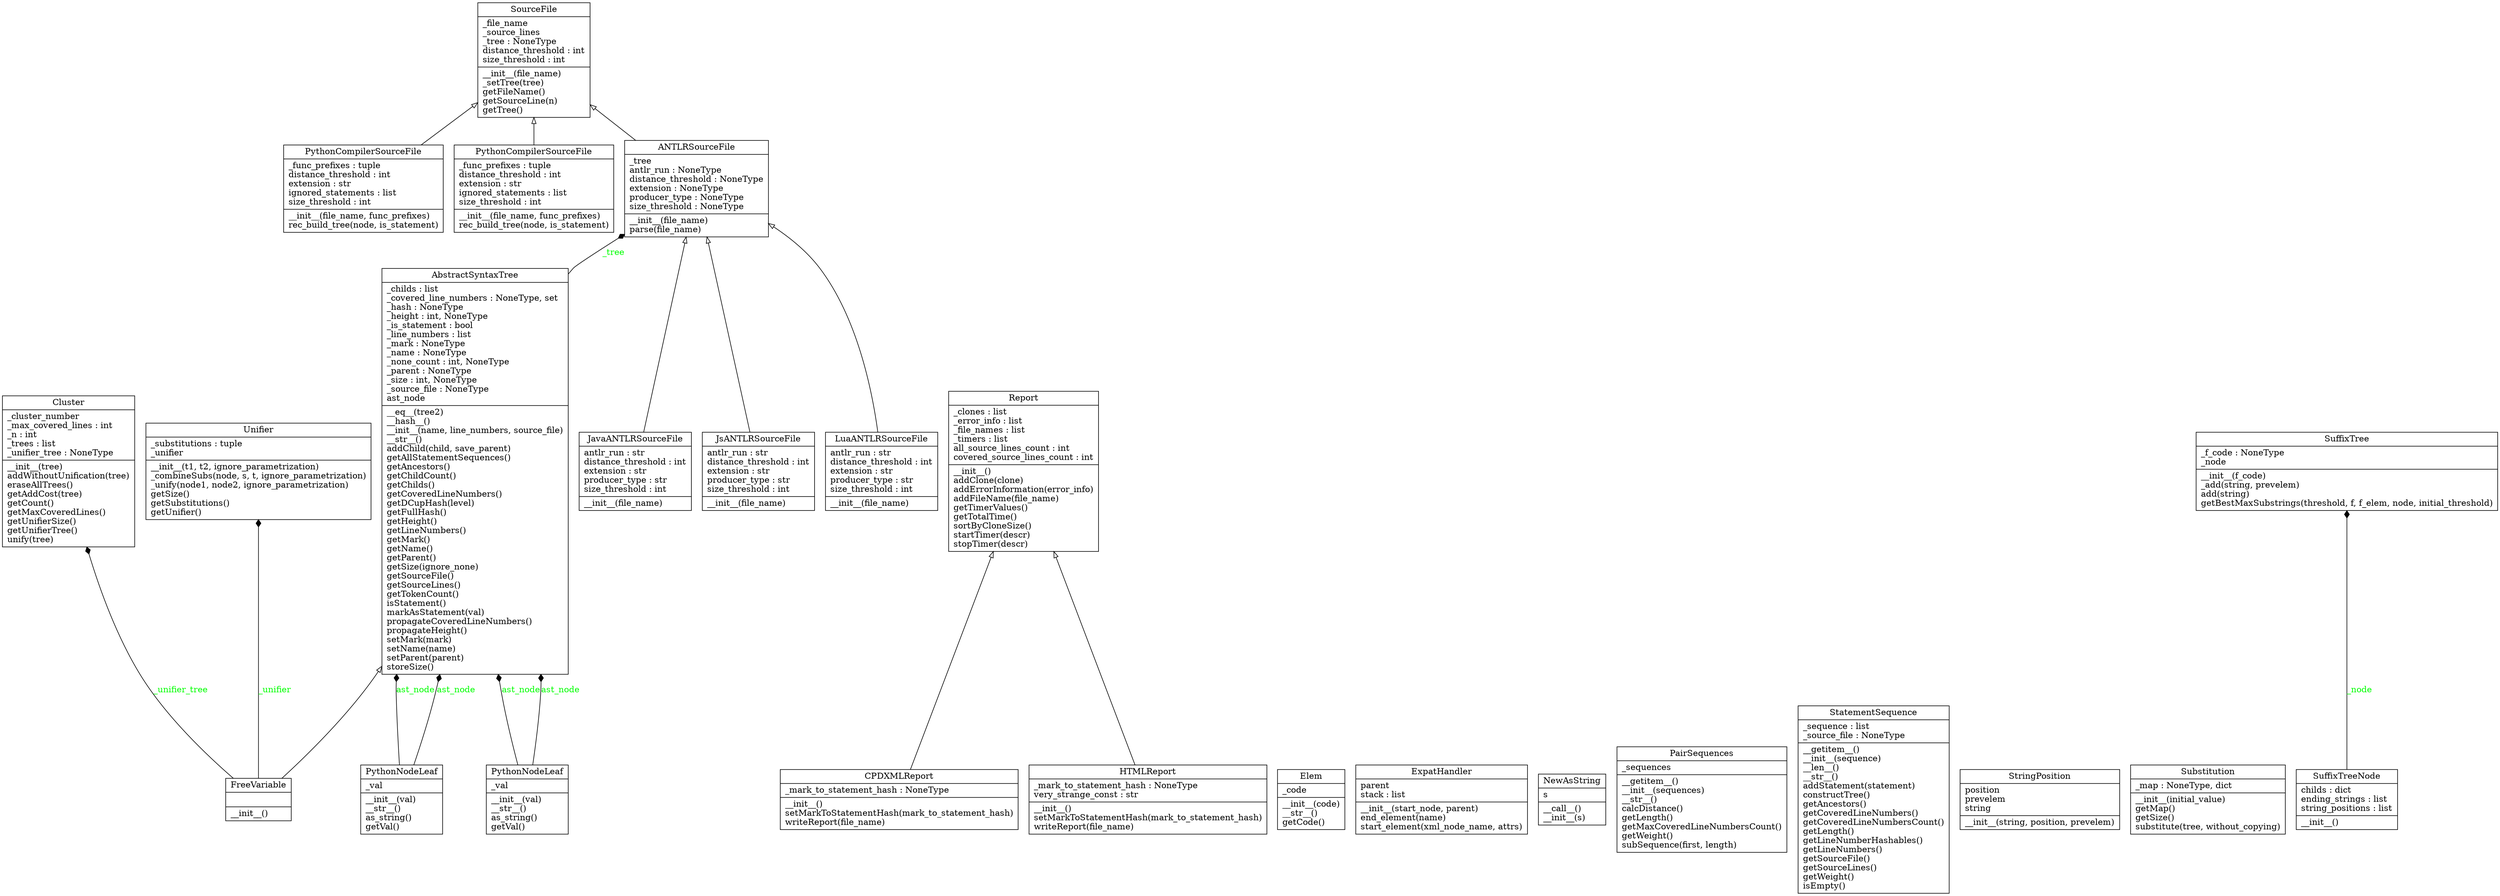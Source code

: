 digraph "classes" {
charset="utf-8"
rankdir=BT
"0" [label="{ANTLRSourceFile|_tree\lantlr_run : NoneType\ldistance_threshold : NoneType\lextension : NoneType\lproducer_type : NoneType\lsize_threshold : NoneType\l|__init__(file_name)\lparse(file_name)\l}", shape="record"];
"1" [label="{AbstractSyntaxTree|_childs : list\l_covered_line_numbers : NoneType, set\l_hash : NoneType\l_height : int, NoneType\l_is_statement : bool\l_line_numbers : list\l_mark : NoneType\l_name : NoneType\l_none_count : int, NoneType\l_parent : NoneType\l_size : int, NoneType\l_source_file : NoneType\last_node\l|__eq__(tree2)\l__hash__()\l__init__(name, line_numbers, source_file)\l__str__()\laddChild(child, save_parent)\lgetAllStatementSequences()\lgetAncestors()\lgetChildCount()\lgetChilds()\lgetCoveredLineNumbers()\lgetDCupHash(level)\lgetFullHash()\lgetHeight()\lgetLineNumbers()\lgetMark()\lgetName()\lgetParent()\lgetSize(ignore_none)\lgetSourceFile()\lgetSourceLines()\lgetTokenCount()\lisStatement()\lmarkAsStatement(val)\lpropagateCoveredLineNumbers()\lpropagateHeight()\lsetMark(mark)\lsetName(name)\lsetParent(parent)\lstoreSize()\l}", shape="record"];
"2" [label="{CPDXMLReport|_mark_to_statement_hash : NoneType\l|__init__()\lsetMarkToStatementHash(mark_to_statement_hash)\lwriteReport(file_name)\l}", shape="record"];
"3" [label="{Cluster|_cluster_number\l_max_covered_lines : int\l_n : int\l_trees : list\l_unifier_tree : NoneType\l|__init__(tree)\laddWithoutUnification(tree)\leraseAllTrees()\lgetAddCost(tree)\lgetCount()\lgetMaxCoveredLines()\lgetUnifierSize()\lgetUnifierTree()\lunify(tree)\l}", shape="record"];
"4" [label="{Elem|_code\l|__init__(code)\l__str__()\lgetCode()\l}", shape="record"];
"5" [label="{ExpatHandler|parent\lstack : list\l|__init__(start_node, parent)\lend_element(name)\lstart_element(xml_node_name, attrs)\l}", shape="record"];
"6" [label="{FreeVariable|\l|__init__()\l}", shape="record"];
"7" [label="{HTMLReport|_mark_to_statement_hash : NoneType\lvery_strange_const : str\l|__init__()\lsetMarkToStatementHash(mark_to_statement_hash)\lwriteReport(file_name)\l}", shape="record"];
"8" [label="{JavaANTLRSourceFile|antlr_run : str\ldistance_threshold : int\lextension : str\lproducer_type : str\lsize_threshold : int\l|__init__(file_name)\l}", shape="record"];
"9" [label="{JsANTLRSourceFile|antlr_run : str\ldistance_threshold : int\lextension : str\lproducer_type : str\lsize_threshold : int\l|__init__(file_name)\l}", shape="record"];
"10" [label="{LuaANTLRSourceFile|antlr_run : str\ldistance_threshold : int\lextension : str\lproducer_type : str\lsize_threshold : int\l|__init__(file_name)\l}", shape="record"];
"11" [label="{NewAsString|s\l|__call__()\l__init__(s)\l}", shape="record"];
"12" [label="{PairSequences|_sequences\l|__getitem__()\l__init__(sequences)\l__str__()\lcalcDistance()\lgetLength()\lgetMaxCoveredLineNumbersCount()\lgetWeight()\lsubSequence(first, length)\l}", shape="record"];
"13" [label="{PythonCompilerSourceFile|_func_prefixes : tuple\ldistance_threshold : int\lextension : str\lignored_statements : list\lsize_threshold : int\l|__init__(file_name, func_prefixes)\lrec_build_tree(node, is_statement)\l}", shape="record"];
"14" [label="{PythonCompilerSourceFile|_func_prefixes : tuple\ldistance_threshold : int\lextension : str\lignored_statements : list\lsize_threshold : int\l|__init__(file_name, func_prefixes)\lrec_build_tree(node, is_statement)\l}", shape="record"];
"15" [label="{PythonNodeLeaf|_val\l|__init__(val)\l__str__()\las_string()\lgetVal()\l}", shape="record"];
"16" [label="{PythonNodeLeaf|_val\l|__init__(val)\l__str__()\las_string()\lgetVal()\l}", shape="record"];
"17" [label="{Report|_clones : list\l_error_info : list\l_file_names : list\l_timers : list\lall_source_lines_count : int\lcovered_source_lines_count : int\l|__init__()\laddClone(clone)\laddErrorInformation(error_info)\laddFileName(file_name)\lgetTimerValues()\lgetTotalTime()\lsortByCloneSize()\lstartTimer(descr)\lstopTimer(descr)\l}", shape="record"];
"18" [label="{SourceFile|_file_name\l_source_lines\l_tree : NoneType\ldistance_threshold : int\lsize_threshold : int\l|__init__(file_name)\l_setTree(tree)\lgetFileName()\lgetSourceLine(n)\lgetTree()\l}", shape="record"];
"19" [label="{StatementSequence|_sequence : list\l_source_file : NoneType\l|__getitem__()\l__init__(sequence)\l__len__()\l__str__()\laddStatement(statement)\lconstructTree()\lgetAncestors()\lgetCoveredLineNumbers()\lgetCoveredLineNumbersCount()\lgetLength()\lgetLineNumberHashables()\lgetLineNumbers()\lgetSourceFile()\lgetSourceLines()\lgetWeight()\lisEmpty()\l}", shape="record"];
"20" [label="{StringPosition|position\lprevelem\lstring\l|__init__(string, position, prevelem)\l}", shape="record"];
"21" [label="{Substitution|_map : NoneType, dict\l|__init__(initial_value)\lgetMap()\lgetSize()\lsubstitute(tree, without_copying)\l}", shape="record"];
"22" [label="{SuffixTree|_f_code : NoneType\l_node\l|__init__(f_code)\l_add(string, prevelem)\ladd(string)\lgetBestMaxSubstrings(threshold, f, f_elem, node, initial_threshold)\l}", shape="record"];
"23" [label="{SuffixTreeNode|childs : dict\lending_strings : list\lstring_positions : list\l|__init__()\l}", shape="record"];
"24" [label="{Unifier|_substitutions : tuple\l_unifier\l|__init__(t1, t2, ignore_parametrization)\l_combineSubs(node, s, t, ignore_parametrization)\l_unify(node1, node2, ignore_parametrization)\lgetSize()\lgetSubstitutions()\lgetUnifier()\l}", shape="record"];
"0" -> "18" [arrowhead="empty", arrowtail="none"];
"2" -> "17" [arrowhead="empty", arrowtail="none"];
"6" -> "1" [arrowhead="empty", arrowtail="none"];
"7" -> "17" [arrowhead="empty", arrowtail="none"];
"8" -> "0" [arrowhead="empty", arrowtail="none"];
"9" -> "0" [arrowhead="empty", arrowtail="none"];
"10" -> "0" [arrowhead="empty", arrowtail="none"];
"13" -> "18" [arrowhead="empty", arrowtail="none"];
"14" -> "18" [arrowhead="empty", arrowtail="none"];
"1" -> "0" [arrowhead="diamond", arrowtail="none", fontcolor="green", label="_tree", style="solid"];
"6" -> "3" [arrowhead="diamond", arrowtail="none", fontcolor="green", label="_unifier_tree", style="solid"];
"6" -> "24" [arrowhead="diamond", arrowtail="none", fontcolor="green", label="_unifier", style="solid"];
"15" -> "1" [arrowhead="diamond", arrowtail="none", fontcolor="green", label="ast_node", style="solid"];
"15" -> "1" [arrowhead="diamond", arrowtail="none", fontcolor="green", label="ast_node", style="solid"];
"16" -> "1" [arrowhead="diamond", arrowtail="none", fontcolor="green", label="ast_node", style="solid"];
"16" -> "1" [arrowhead="diamond", arrowtail="none", fontcolor="green", label="ast_node", style="solid"];
"23" -> "22" [arrowhead="diamond", arrowtail="none", fontcolor="green", label="_node", style="solid"];
}

